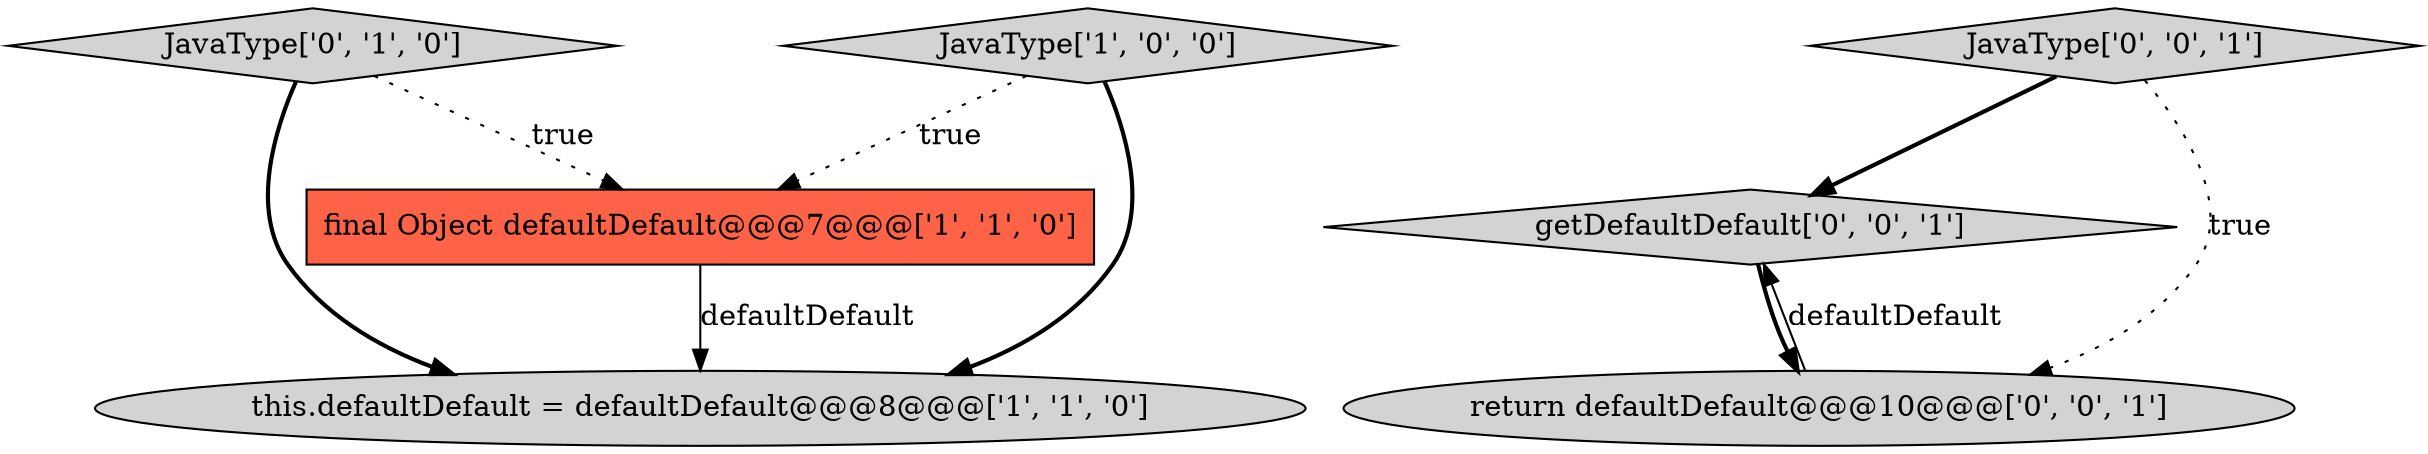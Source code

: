 digraph {
1 [style = filled, label = "this.defaultDefault = defaultDefault@@@8@@@['1', '1', '0']", fillcolor = lightgray, shape = ellipse image = "AAA0AAABBB1BBB"];
3 [style = filled, label = "JavaType['0', '1', '0']", fillcolor = lightgray, shape = diamond image = "AAA0AAABBB2BBB"];
6 [style = filled, label = "JavaType['0', '0', '1']", fillcolor = lightgray, shape = diamond image = "AAA0AAABBB3BBB"];
5 [style = filled, label = "getDefaultDefault['0', '0', '1']", fillcolor = lightgray, shape = diamond image = "AAA0AAABBB3BBB"];
4 [style = filled, label = "return defaultDefault@@@10@@@['0', '0', '1']", fillcolor = lightgray, shape = ellipse image = "AAA0AAABBB3BBB"];
0 [style = filled, label = "final Object defaultDefault@@@7@@@['1', '1', '0']", fillcolor = tomato, shape = box image = "AAA0AAABBB1BBB"];
2 [style = filled, label = "JavaType['1', '0', '0']", fillcolor = lightgray, shape = diamond image = "AAA0AAABBB1BBB"];
6->4 [style = dotted, label="true"];
2->0 [style = dotted, label="true"];
0->1 [style = solid, label="defaultDefault"];
2->1 [style = bold, label=""];
6->5 [style = bold, label=""];
4->5 [style = solid, label="defaultDefault"];
5->4 [style = bold, label=""];
3->1 [style = bold, label=""];
3->0 [style = dotted, label="true"];
}
